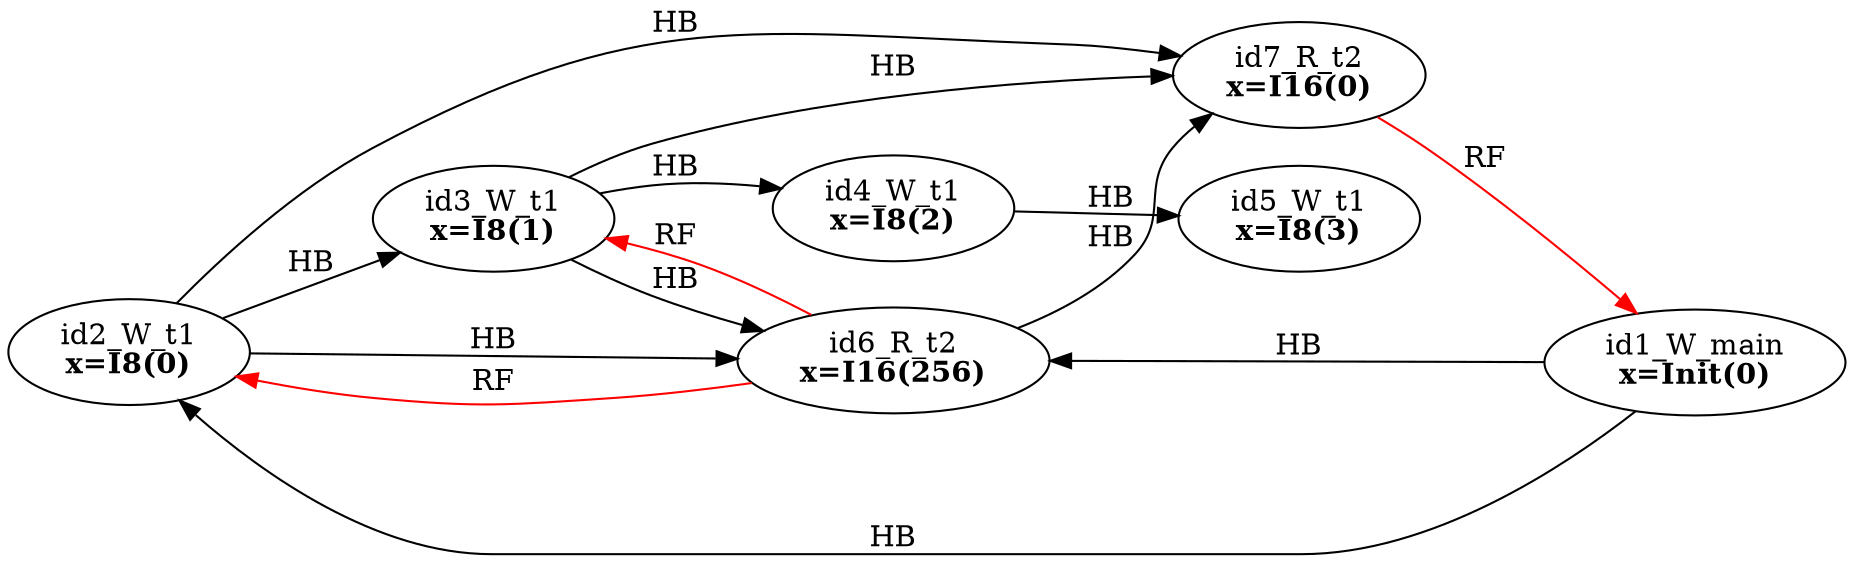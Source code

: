 digraph memory_model {
rankdir=LR;
splines=true; esep=0.5;
id2_W_t1 -> id3_W_t1 [label = "HB", color="black"];
id3_W_t1 -> id4_W_t1 [label = "HB", color="black"];
id4_W_t1 -> id5_W_t1 [label = "HB", color="black"];
id6_R_t2 -> id7_R_t2 [label = "HB", color="black"];
id1_W_main -> id2_W_t1 [label = "HB", color="black"];
id1_W_main -> id6_R_t2 [label = "HB", color="black"];
id2_W_t1 -> id6_R_t2 [label = "HB", color="black"];
id2_W_t1 -> id7_R_t2 [label = "HB", color="black"];
id3_W_t1 -> id6_R_t2 [label = "HB", color="black"];
id3_W_t1 -> id7_R_t2 [label = "HB", color="black"];
id6_R_t2 -> id2_W_t1 [label = "RF", color="red"];
id6_R_t2 -> id3_W_t1 [label = "RF", color="red"];
id7_R_t2 -> id1_W_main [label = "RF", color="red"];
id1_W_main [label=<id1_W_main<br/><B>x=Init(0)</B>>, pos="2.5,8!"]
id2_W_t1 [label=<id2_W_t1<br/><B>x=I8(0)</B>>, pos="0,6!"]
id3_W_t1 [label=<id3_W_t1<br/><B>x=I8(1)</B>>, pos="0,4!"]
id4_W_t1 [label=<id4_W_t1<br/><B>x=I8(2)</B>>, pos="0,2!"]
id5_W_t1 [label=<id5_W_t1<br/><B>x=I8(3)</B>>, pos="0,0!"]
id6_R_t2 [label=<id6_R_t2<br/><B>x=I16(256)</B>>, pos="5,6!"]
id7_R_t2 [label=<id7_R_t2<br/><B>x=I16(0)</B>>, pos="5,4!"]
}